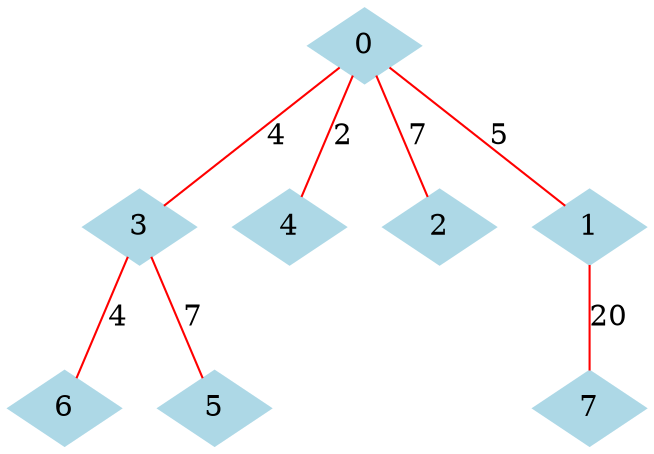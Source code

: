 graph G {
  node [shape=diamond, style=filled, color=lightblue];
  edge [color=red];
  0;
  3;
  4;
  2;
  1;
  6;
  5;
  7;
  3 -- 6 [label="4"];
  3 -- 5 [label="7"];
  0 -- 2 [label="7"];
  0 -- 3 [label="4"];
  1 -- 7 [label="20"];
  0 -- 1 [label="5"];
  0 -- 4 [label="2"];
}
